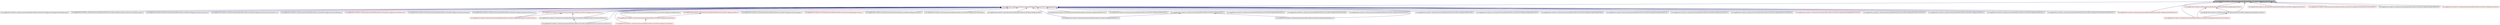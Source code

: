 digraph G
{
  edge [fontname="Helvetica",fontsize="10",labelfontname="Helvetica",labelfontsize="10"];
  node [fontname="Helvetica",fontsize="10",shape=record];
  Node1 [label="/home/gpdbuildserver3/Jenkins_Workspace/workspace/BuildGaia2SDKLauncher/sdk/include/gaia/base/CharSequence.h",height=0.2,width=0.4,color="black", fillcolor="grey75", style="filled" fontcolor="black"];
  Node1 -> Node2 [dir=back,color="midnightblue",fontsize="10",style="solid",fontname="Helvetica"];
  Node2 [label="/home/gpdbuildserver3/Jenkins_Workspace/workspace/BuildGaia2SDKLauncher/sdk/include/gaia/base/String.h",height=0.2,width=0.4,color="red", fillcolor="white", style="filled",URL="$db/db5/_string_8h.html"];
  Node2 -> Node3 [dir=back,color="midnightblue",fontsize="10",style="solid",fontname="Helvetica"];
  Node3 [label="/home/gpdbuildserver3/Jenkins_Workspace/workspace/BuildGaia2SDKLauncher/sdk/include/gaia/admin/DeviceAdminInfo.h",height=0.2,width=0.4,color="black", fillcolor="white", style="filled",URL="$df/df2/_device_admin_info_8h.html"];
  Node2 -> Node4 [dir=back,color="midnightblue",fontsize="10",style="solid",fontname="Helvetica"];
  Node4 [label="/home/gpdbuildserver3/Jenkins_Workspace/workspace/BuildGaia2SDKLauncher/sdk/include/gaia/ads/AdView.h",height=0.2,width=0.4,color="black", fillcolor="white", style="filled",URL="$d1/ddd/_ad_view_8h.html"];
  Node2 -> Node5 [dir=back,color="midnightblue",fontsize="10",style="solid",fontname="Helvetica"];
  Node5 [label="/home/gpdbuildserver3/Jenkins_Workspace/workspace/BuildGaia2SDKLauncher/sdk/include/gaia/ads/IAdListener.h",height=0.2,width=0.4,color="black", fillcolor="white", style="filled",URL="$d1/d65/_i_ad_listener_8h.html"];
  Node2 -> Node6 [dir=back,color="midnightblue",fontsize="10",style="solid",fontname="Helvetica"];
  Node6 [label="/home/gpdbuildserver3/Jenkins_Workspace/workspace/BuildGaia2SDKLauncher/sdk/include/gaia/cloudstorage/CloudStorageFileInfo.h",height=0.2,width=0.4,color="black", fillcolor="white", style="filled",URL="$d4/d15/_cloud_storage_file_info_8h.html"];
  Node2 -> Node7 [dir=back,color="midnightblue",fontsize="10",style="solid",fontname="Helvetica"];
  Node7 [label="/home/gpdbuildserver3/Jenkins_Workspace/workspace/BuildGaia2SDKLauncher/sdk/include/gaia/cloudstorage/CloudStorageManager.h",height=0.2,width=0.4,color="black", fillcolor="white", style="filled",URL="$d6/d2c/_cloud_storage_manager_8h.html"];
  Node2 -> Node8 [dir=back,color="midnightblue",fontsize="10",style="solid",fontname="Helvetica"];
  Node8 [label="/home/gpdbuildserver3/Jenkins_Workspace/workspace/BuildGaia2SDKLauncher/sdk/include/gaia/content/sync/AbstractThreadedSyncAdapter.h",height=0.2,width=0.4,color="black", fillcolor="white", style="filled",URL="$db/d62/_abstract_threaded_sync_adapter_8h.html"];
  Node2 -> Node9 [dir=back,color="midnightblue",fontsize="10",style="solid",fontname="Helvetica"];
  Node9 [label="/home/gpdbuildserver3/Jenkins_Workspace/workspace/BuildGaia2SDKLauncher/sdk/include/gaia/content/sync/SyncResult.h",height=0.2,width=0.4,color="black", fillcolor="white", style="filled",URL="$d5/d84/_sync_result_8h.html"];
  Node2 -> Node10 [dir=back,color="midnightblue",fontsize="10",style="solid",fontname="Helvetica"];
  Node10 [label="/home/gpdbuildserver3/Jenkins_Workspace/workspace/BuildGaia2SDKLauncher/sdk/include/gaia/content/sync/SyncStatusObserver.h",height=0.2,width=0.4,color="black", fillcolor="white", style="filled",URL="$d2/d3b/_sync_status_observer_8h.html"];
  Node2 -> Node11 [dir=back,color="midnightblue",fontsize="10",style="solid",fontname="Helvetica"];
  Node11 [label="/home/gpdbuildserver3/Jenkins_Workspace/workspace/BuildGaia2SDKLauncher/sdk/include/gaia/core/DemandDelegate.h",height=0.2,width=0.4,color="black", fillcolor="white", style="filled",URL="$d9/d05/_demand_delegate_8h.html"];
  Node2 -> Node12 [dir=back,color="midnightblue",fontsize="10",style="solid",fontname="Helvetica"];
  Node12 [label="/home/gpdbuildserver3/Jenkins_Workspace/workspace/BuildGaia2SDKLauncher/sdk/include/gaia/core/event/KeyEvent.h",height=0.2,width=0.4,color="red", fillcolor="white", style="filled",URL="$dd/d79/_key_event_8h.html"];
  Node2 -> Node13 [dir=back,color="midnightblue",fontsize="10",style="solid",fontname="Helvetica"];
  Node13 [label="/home/gpdbuildserver3/Jenkins_Workspace/workspace/BuildGaia2SDKLauncher/sdk/include/gaia/core/FragmentManager.h",height=0.2,width=0.4,color="black", fillcolor="white", style="filled",URL="$dd/dc1/_fragment_manager_8h.html"];
  Node2 -> Node14 [dir=back,color="midnightblue",fontsize="10",style="solid",fontname="Helvetica"];
  Node14 [label="/home/gpdbuildserver3/Jenkins_Workspace/workspace/BuildGaia2SDKLauncher/sdk/include/gaia/core/FragmentTransaction.h",height=0.2,width=0.4,color="black", fillcolor="white", style="filled",URL="$d2/d0a/_fragment_transaction_8h.html"];
  Node2 -> Node15 [dir=back,color="midnightblue",fontsize="10",style="solid",fontname="Helvetica"];
  Node15 [label="/home/gpdbuildserver3/Jenkins_Workspace/workspace/BuildGaia2SDKLauncher/sdk/include/gaia/core/Instrumentation.h",height=0.2,width=0.4,color="red", fillcolor="white", style="filled",URL="$da/dd8/_instrumentation_8h.html"];
  Node15 -> Node16 [dir=back,color="midnightblue",fontsize="10",style="solid",fontname="Helvetica"];
  Node16 [label="/home/gpdbuildserver3/Jenkins_Workspace/workspace/BuildGaia2SDKLauncher/sdk/include/gaia/testing/InstrumentationTestCase.h",height=0.2,width=0.4,color="red", fillcolor="white", style="filled",URL="$d0/d54/_instrumentation_test_case_8h.html"];
  Node15 -> Node17 [dir=back,color="midnightblue",fontsize="10",style="solid",fontname="Helvetica"];
  Node17 [label="/home/gpdbuildserver3/Jenkins_Workspace/workspace/BuildGaia2SDKLauncher/sdk/include/gaia/testing/InstrumentationTestRunner.h",height=0.2,width=0.4,color="black", fillcolor="white", style="filled",URL="$d6/d7d/_instrumentation_test_runner_8h.html"];
  Node17 -> Node18 [dir=back,color="midnightblue",fontsize="10",style="solid",fontname="Helvetica"];
  Node18 [label="/home/gpdbuildserver3/Jenkins_Workspace/workspace/BuildGaia2SDKLauncher/sdk/include/gaia/testing/InstrumentationCoreTestRunner.h",height=0.2,width=0.4,color="black", fillcolor="white", style="filled",URL="$dd/db1/_instrumentation_core_test_runner_8h.html"];
  Node2 -> Node19 [dir=back,color="midnightblue",fontsize="10",style="solid",fontname="Helvetica"];
  Node19 [label="/home/gpdbuildserver3/Jenkins_Workspace/workspace/BuildGaia2SDKLauncher/sdk/include/gaia/core/ipc/Binder.h",height=0.2,width=0.4,color="red", fillcolor="white", style="filled",URL="$da/de3/_binder_8h.html"];
  Node2 -> Node20 [dir=back,color="midnightblue",fontsize="10",style="solid",fontname="Helvetica"];
  Node20 [label="/home/gpdbuildserver3/Jenkins_Workspace/workspace/BuildGaia2SDKLauncher/sdk/include/gaia/core/ipc/IBinder.h",height=0.2,width=0.4,color="red", fillcolor="white", style="filled",URL="$d1/dbb/_i_binder_8h.html"];
  Node20 -> Node19 [dir=back,color="midnightblue",fontsize="10",style="solid",fontname="Helvetica"];
  Node2 -> Node21 [dir=back,color="midnightblue",fontsize="10",style="solid",fontname="Helvetica"];
  Node21 [label="/home/gpdbuildserver3/Jenkins_Workspace/workspace/BuildGaia2SDKLauncher/sdk/include/gaia/core/PageManager.h",height=0.2,width=0.4,color="black", fillcolor="white", style="filled",URL="$d5/de8/_page_manager_8h.html"];
  Node2 -> Node22 [dir=back,color="midnightblue",fontsize="10",style="solid",fontname="Helvetica"];
  Node22 [label="/home/gpdbuildserver3/Jenkins_Workspace/workspace/BuildGaia2SDKLauncher/sdk/include/gaia/core/Parcel.h",height=0.2,width=0.4,color="red", fillcolor="white", style="filled",URL="$df/d57/_parcel_8h.html"];
  Node22 -> Node20 [dir=back,color="midnightblue",fontsize="10",style="solid",fontname="Helvetica"];
  Node2 -> Node23 [dir=back,color="midnightblue",fontsize="10",style="solid",fontname="Helvetica"];
  Node23 [label="/home/gpdbuildserver3/Jenkins_Workspace/workspace/BuildGaia2SDKLauncher/sdk/include/gaia/core/SearchManager.h",height=0.2,width=0.4,color="black", fillcolor="white", style="filled",URL="$db/d64/_search_manager_8h.html"];
  Node2 -> Node24 [dir=back,color="midnightblue",fontsize="10",style="solid",fontname="Helvetica"];
  Node24 [label="/home/gpdbuildserver3/Jenkins_Workspace/workspace/BuildGaia2SDKLauncher/sdk/include/gaia/graphics/Bitmap.h",height=0.2,width=0.4,color="red", fillcolor="white", style="filled",URL="$dd/df1/_bitmap_8h.html"];
  Node2 -> Node25 [dir=back,color="midnightblue",fontsize="10",style="solid",fontname="Helvetica"];
  Node25 [label="/home/gpdbuildserver3/Jenkins_Workspace/workspace/BuildGaia2SDKLauncher/sdk/include/gaia/net/AuthInfo.h",height=0.2,width=0.4,color="black", fillcolor="white", style="filled",URL="$d3/d90/_auth_info_8h.html"];
  Node2 -> Node26 [dir=back,color="midnightblue",fontsize="10",style="solid",fontname="Helvetica"];
  Node26 [label="/home/gpdbuildserver3/Jenkins_Workspace/workspace/BuildGaia2SDKLauncher/sdk/include/gaia/net/CookieManager.h",height=0.2,width=0.4,color="black", fillcolor="white", style="filled",URL="$d2/db0/net_2_cookie_manager_8h.html"];
  Node2 -> Node27 [dir=back,color="midnightblue",fontsize="10",style="solid",fontname="Helvetica"];
  Node27 [label="/home/gpdbuildserver3/Jenkins_Workspace/workspace/BuildGaia2SDKLauncher/sdk/include/gaia/net/DNS.h",height=0.2,width=0.4,color="black", fillcolor="white", style="filled",URL="$d4/db7/_d_n_s_8h.html"];
  Node2 -> Node28 [dir=back,color="midnightblue",fontsize="10",style="solid",fontname="Helvetica"];
  Node28 [label="/home/gpdbuildserver3/Jenkins_Workspace/workspace/BuildGaia2SDKLauncher/sdk/include/gaia/net/HttpClient.h",height=0.2,width=0.4,color="black", fillcolor="white", style="filled",URL="$d8/d12/_http_client_8h.html"];
  Node2 -> Node29 [dir=back,color="midnightblue",fontsize="10",style="solid",fontname="Helvetica"];
  Node29 [label="/home/gpdbuildserver3/Jenkins_Workspace/workspace/BuildGaia2SDKLauncher/sdk/include/gaia/net/HttpContext.h",height=0.2,width=0.4,color="black", fillcolor="white", style="filled",URL="$d9/d46/_http_context_8h.html"];
  Node2 -> Node30 [dir=back,color="midnightblue",fontsize="10",style="solid",fontname="Helvetica"];
  Node30 [label="/home/gpdbuildserver3/Jenkins_Workspace/workspace/BuildGaia2SDKLauncher/sdk/include/gaia/net/HttpFileEntity.h",height=0.2,width=0.4,color="black", fillcolor="white", style="filled",URL="$d9/d20/_http_file_entity_8h.html"];
  Node2 -> Node31 [dir=back,color="midnightblue",fontsize="10",style="solid",fontname="Helvetica"];
  Node31 [label="/home/gpdbuildserver3/Jenkins_Workspace/workspace/BuildGaia2SDKLauncher/sdk/include/gaia/net/HttpRequest.h",height=0.2,width=0.4,color="black", fillcolor="white", style="filled",URL="$d3/d95/_http_request_8h.html"];
  Node2 -> Node32 [dir=back,color="midnightblue",fontsize="10",style="solid",fontname="Helvetica"];
  Node32 [label="/home/gpdbuildserver3/Jenkins_Workspace/workspace/BuildGaia2SDKLauncher/sdk/include/gaia/net/IPHostEntry.h",height=0.2,width=0.4,color="black", fillcolor="white", style="filled",URL="$d5/d28/_i_p_host_entry_8h.html"];
  Node2 -> Node33 [dir=back,color="midnightblue",fontsize="10",style="solid",fontname="Helvetica"];
  Node33 [label="/home/gpdbuildserver3/Jenkins_Workspace/workspace/BuildGaia2SDKLauncher/sdk/include/gaia/net/ProxyManager.h",height=0.2,width=0.4,color="black", fillcolor="white", style="filled",URL="$d2/db5/_proxy_manager_8h.html"];
  Node2 -> Node34 [dir=back,color="midnightblue",fontsize="10",style="solid",fontname="Helvetica"];
  Node34 [label="/home/gpdbuildserver3/Jenkins_Workspace/workspace/BuildGaia2SDKLauncher/sdk/include/gaia/net/SSLRequestInfo.h",height=0.2,width=0.4,color="black", fillcolor="white", style="filled",URL="$d3/d02/_s_s_l_request_info_8h.html"];
  Node2 -> Node35 [dir=back,color="midnightblue",fontsize="10",style="solid",fontname="Helvetica"];
  Node35 [label="/home/gpdbuildserver3/Jenkins_Workspace/workspace/BuildGaia2SDKLauncher/sdk/include/gaia/net/Url.h",height=0.2,width=0.4,color="black", fillcolor="white", style="filled",URL="$d9/dd7/_url_8h.html"];
  Node35 -> Node28 [dir=back,color="midnightblue",fontsize="10",style="solid",fontname="Helvetica"];
  Node35 -> Node31 [dir=back,color="midnightblue",fontsize="10",style="solid",fontname="Helvetica"];
  Node2 -> Node36 [dir=back,color="midnightblue",fontsize="10",style="solid",fontname="Helvetica"];
  Node36 [label="/home/gpdbuildserver3/Jenkins_Workspace/workspace/BuildGaia2SDKLauncher/sdk/include/gaia/net/URLEncoder.h",height=0.2,width=0.4,color="black", fillcolor="white", style="filled",URL="$dd/dd6/_u_r_l_encoder_8h.html"];
  Node2 -> Node37 [dir=back,color="midnightblue",fontsize="10",style="solid",fontname="Helvetica"];
  Node37 [label="/home/gpdbuildserver3/Jenkins_Workspace/workspace/BuildGaia2SDKLauncher/sdk/include/gaia/storage/StorageListener.h",height=0.2,width=0.4,color="black", fillcolor="white", style="filled",URL="$dd/d2e/_storage_listener_8h.html"];
  Node2 -> Node38 [dir=back,color="midnightblue",fontsize="10",style="solid",fontname="Helvetica"];
  Node38 [label="/home/gpdbuildserver3/Jenkins_Workspace/workspace/BuildGaia2SDKLauncher/sdk/include/gaia/storage/StorageManager.h",height=0.2,width=0.4,color="black", fillcolor="white", style="filled",URL="$df/d25/_storage_manager_8h.html"];
  Node2 -> Node39 [dir=back,color="midnightblue",fontsize="10",style="solid",fontname="Helvetica"];
  Node39 [label="/home/gpdbuildserver3/Jenkins_Workspace/workspace/BuildGaia2SDKLauncher/sdk/include/gaia/storage/StorageVolume.h",height=0.2,width=0.4,color="black", fillcolor="white", style="filled",URL="$de/dca/_storage_volume_8h.html"];
  Node2 -> Node40 [dir=back,color="midnightblue",fontsize="10",style="solid",fontname="Helvetica"];
  Node40 [label="/home/gpdbuildserver3/Jenkins_Workspace/workspace/BuildGaia2SDKLauncher/sdk/include/gaia/system/Sensor.h",height=0.2,width=0.4,color="black", fillcolor="white", style="filled",URL="$da/dbb/_sensor_8h.html"];
  Node2 -> Node41 [dir=back,color="midnightblue",fontsize="10",style="solid",fontname="Helvetica"];
  Node41 [label="/home/gpdbuildserver3/Jenkins_Workspace/workspace/BuildGaia2SDKLauncher/sdk/include/gaia/telephony/CallManager.h",height=0.2,width=0.4,color="black", fillcolor="white", style="filled",URL="$d0/dbc/_call_manager_8h.html"];
  Node2 -> Node42 [dir=back,color="midnightblue",fontsize="10",style="solid",fontname="Helvetica"];
  Node42 [label="/home/gpdbuildserver3/Jenkins_Workspace/workspace/BuildGaia2SDKLauncher/sdk/include/gaia/testing/DelegateTestCaseImpl.h",height=0.2,width=0.4,color="red", fillcolor="white", style="filled",URL="$d7/d8e/_delegate_test_case_impl_8h.html"];
  Node2 -> Node18 [dir=back,color="midnightblue",fontsize="10",style="solid",fontname="Helvetica"];
  Node2 -> Node16 [dir=back,color="midnightblue",fontsize="10",style="solid",fontname="Helvetica"];
  Node2 -> Node17 [dir=back,color="midnightblue",fontsize="10",style="solid",fontname="Helvetica"];
  Node2 -> Node43 [dir=back,color="midnightblue",fontsize="10",style="solid",fontname="Helvetica"];
  Node43 [label="/home/gpdbuildserver3/Jenkins_Workspace/workspace/BuildGaia2SDKLauncher/sdk/include/gaia/webkit/MatchResult.h",height=0.2,width=0.4,color="red", fillcolor="white", style="filled",URL="$d3/dcc/_match_result_8h.html"];
  Node1 -> Node44 [dir=back,color="midnightblue",fontsize="10",style="solid",fontname="Helvetica"];
  Node44 [label="/home/gpdbuildserver3/Jenkins_Workspace/workspace/BuildGaia2SDKLauncher/sdk/include/gaia/graphics/Paint.h",height=0.2,width=0.4,color="red", fillcolor="white", style="filled",URL="$db/d7d/_paint_8h.html"];
  Node44 -> Node45 [dir=back,color="midnightblue",fontsize="10",style="solid",fontname="Helvetica"];
  Node45 [label="/home/gpdbuildserver3/Jenkins_Workspace/workspace/BuildGaia2SDKLauncher/sdk/include/gaia/text/style/DynamicDrawerSpan.h",height=0.2,width=0.4,color="red", fillcolor="white", style="filled",URL="$dd/d32/_dynamic_drawer_span_8h.html"];
  Node44 -> Node46 [dir=back,color="midnightblue",fontsize="10",style="solid",fontname="Helvetica"];
  Node46 [label="/home/gpdbuildserver3/Jenkins_Workspace/workspace/BuildGaia2SDKLauncher/sdk/include/gaia/text/style/ReplacementSpan.h",height=0.2,width=0.4,color="black", fillcolor="white", style="filled",URL="$d7/d25/_replacement_span_8h.html"];
  Node46 -> Node45 [dir=back,color="midnightblue",fontsize="10",style="solid",fontname="Helvetica"];
  Node1 -> Node47 [dir=back,color="midnightblue",fontsize="10",style="solid",fontname="Helvetica"];
  Node47 [label="/home/gpdbuildserver3/Jenkins_Workspace/workspace/BuildGaia2SDKLauncher/sdk/include/gaia/text/InputFilter.h",height=0.2,width=0.4,color="red", fillcolor="white", style="filled",URL="$dc/dd4/_input_filter_8h.html"];
  Node1 -> Node48 [dir=back,color="midnightblue",fontsize="10",style="solid",fontname="Helvetica"];
  Node48 [label="/home/gpdbuildserver3/Jenkins_Workspace/workspace/BuildGaia2SDKLauncher/sdk/include/gaia/text/method/TransformationMethod.h",height=0.2,width=0.4,color="red", fillcolor="white", style="filled",URL="$df/d3d/_transformation_method_8h.html"];
  Node1 -> Node49 [dir=back,color="midnightblue",fontsize="10",style="solid",fontname="Helvetica"];
  Node49 [label="/home/gpdbuildserver3/Jenkins_Workspace/workspace/BuildGaia2SDKLauncher/sdk/include/gaia/text/SpannableString.h",height=0.2,width=0.4,color="black", fillcolor="white", style="filled",URL="$d6/d01/_spannable_string_8h.html"];
  Node1 -> Node50 [dir=back,color="midnightblue",fontsize="10",style="solid",fontname="Helvetica"];
  Node50 [label="/home/gpdbuildserver3/Jenkins_Workspace/workspace/BuildGaia2SDKLauncher/sdk/include/gaia/text/Spanned.h",height=0.2,width=0.4,color="red", fillcolor="white", style="filled",URL="$d7/dc2/_spanned_8h.html"];
  Node1 -> Node45 [dir=back,color="midnightblue",fontsize="10",style="solid",fontname="Helvetica"];
  Node1 -> Node46 [dir=back,color="midnightblue",fontsize="10",style="solid",fontname="Helvetica"];
  Node1 -> Node43 [dir=back,color="midnightblue",fontsize="10",style="solid",fontname="Helvetica"];
}
